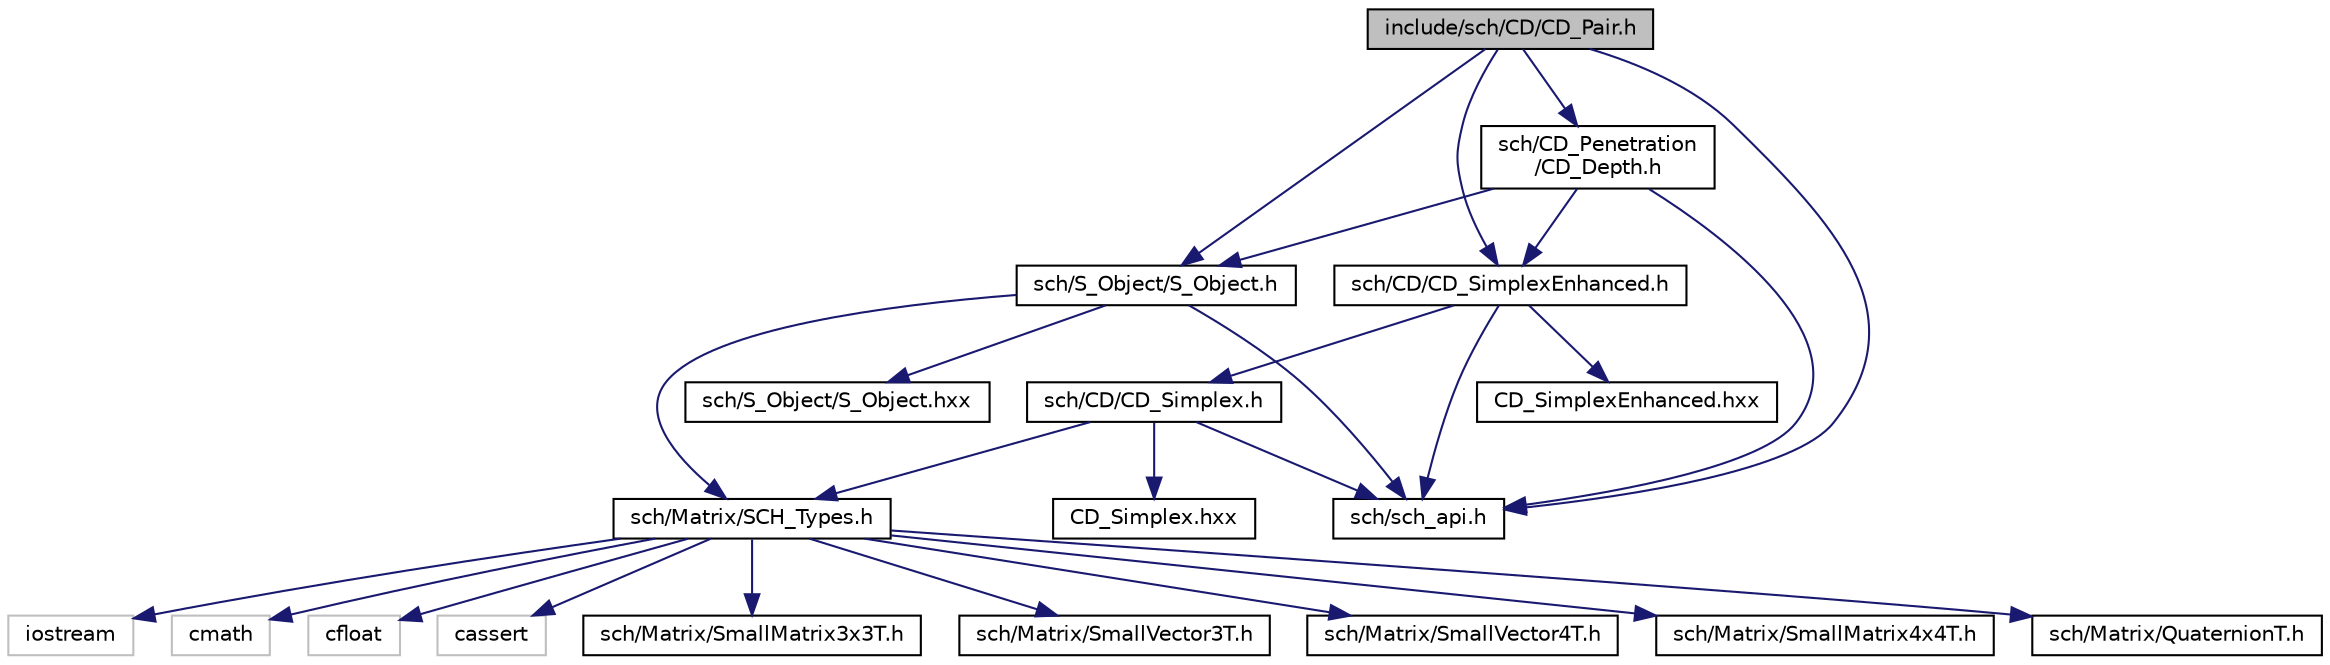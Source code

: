 digraph "include/sch/CD/CD_Pair.h"
{
  edge [fontname="Helvetica",fontsize="10",labelfontname="Helvetica",labelfontsize="10"];
  node [fontname="Helvetica",fontsize="10",shape=record];
  Node0 [label="include/sch/CD/CD_Pair.h",height=0.2,width=0.4,color="black", fillcolor="grey75", style="filled", fontcolor="black"];
  Node0 -> Node1 [color="midnightblue",fontsize="10",style="solid",fontname="Helvetica"];
  Node1 [label="sch/sch_api.h",height=0.2,width=0.4,color="black", fillcolor="white", style="filled",URL="$sch__api_8h.html"];
  Node0 -> Node2 [color="midnightblue",fontsize="10",style="solid",fontname="Helvetica"];
  Node2 [label="sch/S_Object/S_Object.h",height=0.2,width=0.4,color="black", fillcolor="white", style="filled",URL="$S__Object_8h.html"];
  Node2 -> Node1 [color="midnightblue",fontsize="10",style="solid",fontname="Helvetica"];
  Node2 -> Node3 [color="midnightblue",fontsize="10",style="solid",fontname="Helvetica"];
  Node3 [label="sch/Matrix/SCH_Types.h",height=0.2,width=0.4,color="black", fillcolor="white", style="filled",URL="$SCH__Types_8h.html"];
  Node3 -> Node4 [color="midnightblue",fontsize="10",style="solid",fontname="Helvetica"];
  Node4 [label="iostream",height=0.2,width=0.4,color="grey75", fillcolor="white", style="filled"];
  Node3 -> Node5 [color="midnightblue",fontsize="10",style="solid",fontname="Helvetica"];
  Node5 [label="cmath",height=0.2,width=0.4,color="grey75", fillcolor="white", style="filled"];
  Node3 -> Node6 [color="midnightblue",fontsize="10",style="solid",fontname="Helvetica"];
  Node6 [label="cfloat",height=0.2,width=0.4,color="grey75", fillcolor="white", style="filled"];
  Node3 -> Node7 [color="midnightblue",fontsize="10",style="solid",fontname="Helvetica"];
  Node7 [label="cassert",height=0.2,width=0.4,color="grey75", fillcolor="white", style="filled"];
  Node3 -> Node8 [color="midnightblue",fontsize="10",style="solid",fontname="Helvetica"];
  Node8 [label="sch/Matrix/SmallMatrix3x3T.h",height=0.2,width=0.4,color="black", fillcolor="white", style="filled",URL="$SmallMatrix3x3T_8h.html"];
  Node3 -> Node9 [color="midnightblue",fontsize="10",style="solid",fontname="Helvetica"];
  Node9 [label="sch/Matrix/SmallVector3T.h",height=0.2,width=0.4,color="black", fillcolor="white", style="filled",URL="$SmallVector3T_8h.html"];
  Node3 -> Node10 [color="midnightblue",fontsize="10",style="solid",fontname="Helvetica"];
  Node10 [label="sch/Matrix/SmallVector4T.h",height=0.2,width=0.4,color="black", fillcolor="white", style="filled",URL="$SmallVector4T_8h.html"];
  Node3 -> Node11 [color="midnightblue",fontsize="10",style="solid",fontname="Helvetica"];
  Node11 [label="sch/Matrix/SmallMatrix4x4T.h",height=0.2,width=0.4,color="black", fillcolor="white", style="filled",URL="$SmallMatrix4x4T_8h.html"];
  Node3 -> Node12 [color="midnightblue",fontsize="10",style="solid",fontname="Helvetica"];
  Node12 [label="sch/Matrix/QuaternionT.h",height=0.2,width=0.4,color="black", fillcolor="white", style="filled",URL="$QuaternionT_8h.html"];
  Node2 -> Node13 [color="midnightblue",fontsize="10",style="solid",fontname="Helvetica"];
  Node13 [label="sch/S_Object/S_Object.hxx",height=0.2,width=0.4,color="black", fillcolor="white", style="filled",URL="$S__Object_8hxx.html"];
  Node0 -> Node14 [color="midnightblue",fontsize="10",style="solid",fontname="Helvetica"];
  Node14 [label="sch/CD/CD_SimplexEnhanced.h",height=0.2,width=0.4,color="black", fillcolor="white", style="filled",URL="$CD__SimplexEnhanced_8h.html"];
  Node14 -> Node1 [color="midnightblue",fontsize="10",style="solid",fontname="Helvetica"];
  Node14 -> Node15 [color="midnightblue",fontsize="10",style="solid",fontname="Helvetica"];
  Node15 [label="sch/CD/CD_Simplex.h",height=0.2,width=0.4,color="black", fillcolor="white", style="filled",URL="$CD__Simplex_8h.html"];
  Node15 -> Node1 [color="midnightblue",fontsize="10",style="solid",fontname="Helvetica"];
  Node15 -> Node3 [color="midnightblue",fontsize="10",style="solid",fontname="Helvetica"];
  Node15 -> Node16 [color="midnightblue",fontsize="10",style="solid",fontname="Helvetica"];
  Node16 [label="CD_Simplex.hxx",height=0.2,width=0.4,color="black", fillcolor="white", style="filled",URL="$CD__Simplex_8hxx.html"];
  Node14 -> Node17 [color="midnightblue",fontsize="10",style="solid",fontname="Helvetica"];
  Node17 [label="CD_SimplexEnhanced.hxx",height=0.2,width=0.4,color="black", fillcolor="white", style="filled",URL="$CD__SimplexEnhanced_8hxx.html"];
  Node0 -> Node18 [color="midnightblue",fontsize="10",style="solid",fontname="Helvetica"];
  Node18 [label="sch/CD_Penetration\l/CD_Depth.h",height=0.2,width=0.4,color="black", fillcolor="white", style="filled",URL="$CD__Depth_8h.html"];
  Node18 -> Node1 [color="midnightblue",fontsize="10",style="solid",fontname="Helvetica"];
  Node18 -> Node2 [color="midnightblue",fontsize="10",style="solid",fontname="Helvetica"];
  Node18 -> Node14 [color="midnightblue",fontsize="10",style="solid",fontname="Helvetica"];
}
